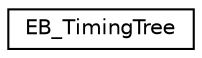 digraph "Graphical Class Hierarchy"
{
  edge [fontname="Helvetica",fontsize="10",labelfontname="Helvetica",labelfontsize="10"];
  node [fontname="Helvetica",fontsize="10",shape=record];
  rankdir="LR";
  Node1 [label="EB_TimingTree",height=0.2,width=0.4,color="black", fillcolor="white", style="filled",URL="$classEB__TimingTree.html"];
}
